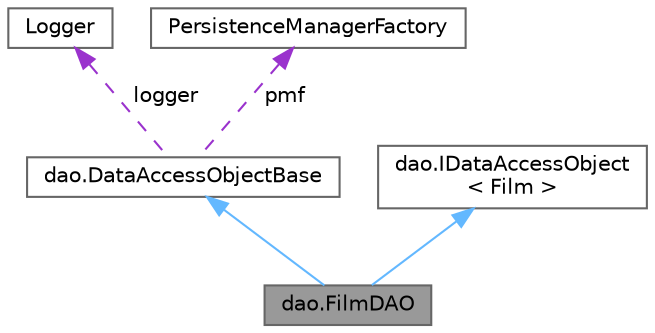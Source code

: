 digraph "dao.FilmDAO"
{
 // LATEX_PDF_SIZE
  bgcolor="transparent";
  edge [fontname=Helvetica,fontsize=10,labelfontname=Helvetica,labelfontsize=10];
  node [fontname=Helvetica,fontsize=10,shape=box,height=0.2,width=0.4];
  Node1 [label="dao.FilmDAO",height=0.2,width=0.4,color="gray40", fillcolor="grey60", style="filled", fontcolor="black",tooltip=" "];
  Node2 -> Node1 [dir="back",color="steelblue1",style="solid"];
  Node2 [label="dao.DataAccessObjectBase",height=0.2,width=0.4,color="gray40", fillcolor="white", style="filled",URL="$classdao_1_1_data_access_object_base.html",tooltip=" "];
  Node3 -> Node2 [dir="back",color="darkorchid3",style="dashed",label=" logger" ];
  Node3 [label="Logger",height=0.2,width=0.4,color="gray40", fillcolor="white", style="filled",tooltip=" "];
  Node4 -> Node2 [dir="back",color="darkorchid3",style="dashed",label=" pmf" ];
  Node4 [label="PersistenceManagerFactory",height=0.2,width=0.4,color="gray40", fillcolor="white", style="filled",tooltip=" "];
  Node5 -> Node1 [dir="back",color="steelblue1",style="solid"];
  Node5 [label="dao.IDataAccessObject\l\< Film \>",height=0.2,width=0.4,color="gray40", fillcolor="white", style="filled",URL="$interfacedao_1_1_i_data_access_object.html",tooltip=" "];
}
